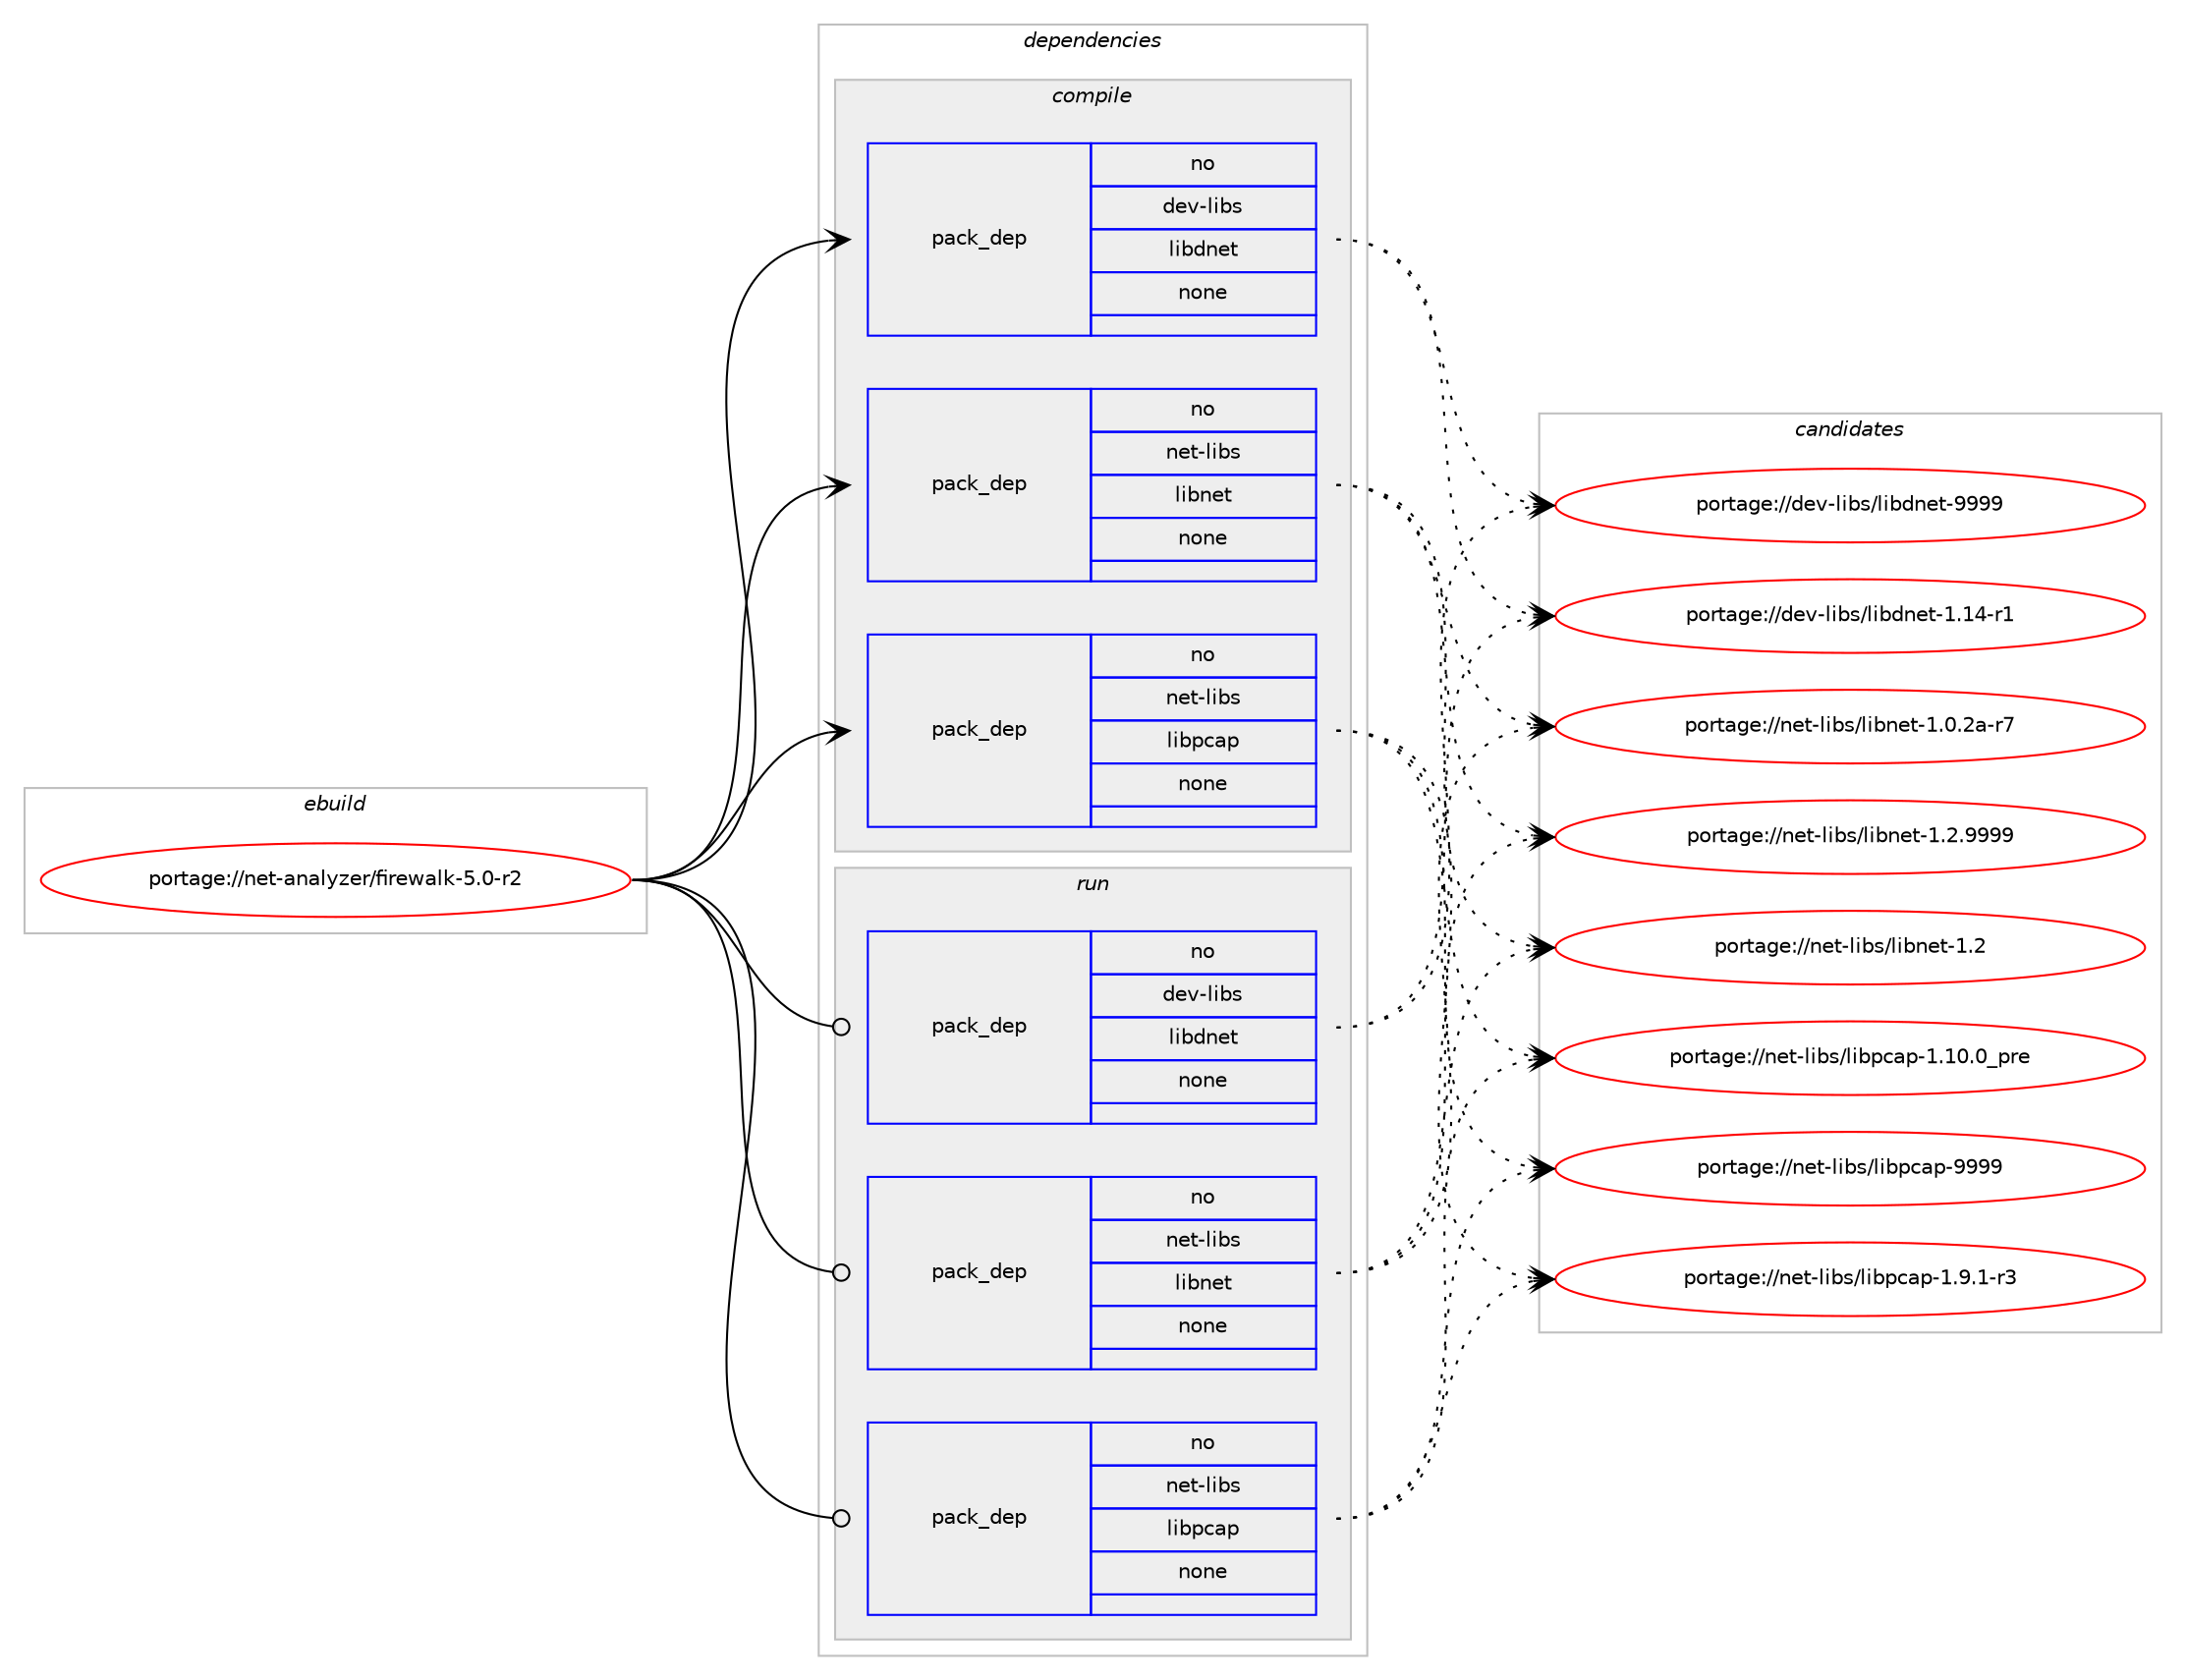 digraph prolog {

# *************
# Graph options
# *************

newrank=true;
concentrate=true;
compound=true;
graph [rankdir=LR,fontname=Helvetica,fontsize=10,ranksep=1.5];#, ranksep=2.5, nodesep=0.2];
edge  [arrowhead=vee];
node  [fontname=Helvetica,fontsize=10];

# **********
# The ebuild
# **********

subgraph cluster_leftcol {
color=gray;
rank=same;
label=<<i>ebuild</i>>;
id [label="portage://net-analyzer/firewalk-5.0-r2", color=red, width=4, href="../net-analyzer/firewalk-5.0-r2.svg"];
}

# ****************
# The dependencies
# ****************

subgraph cluster_midcol {
color=gray;
label=<<i>dependencies</i>>;
subgraph cluster_compile {
fillcolor="#eeeeee";
style=filled;
label=<<i>compile</i>>;
subgraph pack3089 {
dependency3796 [label=<<TABLE BORDER="0" CELLBORDER="1" CELLSPACING="0" CELLPADDING="4" WIDTH="220"><TR><TD ROWSPAN="6" CELLPADDING="30">pack_dep</TD></TR><TR><TD WIDTH="110">no</TD></TR><TR><TD>dev-libs</TD></TR><TR><TD>libdnet</TD></TR><TR><TD>none</TD></TR><TR><TD></TD></TR></TABLE>>, shape=none, color=blue];
}
id:e -> dependency3796:w [weight=20,style="solid",arrowhead="vee"];
subgraph pack3090 {
dependency3797 [label=<<TABLE BORDER="0" CELLBORDER="1" CELLSPACING="0" CELLPADDING="4" WIDTH="220"><TR><TD ROWSPAN="6" CELLPADDING="30">pack_dep</TD></TR><TR><TD WIDTH="110">no</TD></TR><TR><TD>net-libs</TD></TR><TR><TD>libnet</TD></TR><TR><TD>none</TD></TR><TR><TD></TD></TR></TABLE>>, shape=none, color=blue];
}
id:e -> dependency3797:w [weight=20,style="solid",arrowhead="vee"];
subgraph pack3091 {
dependency3798 [label=<<TABLE BORDER="0" CELLBORDER="1" CELLSPACING="0" CELLPADDING="4" WIDTH="220"><TR><TD ROWSPAN="6" CELLPADDING="30">pack_dep</TD></TR><TR><TD WIDTH="110">no</TD></TR><TR><TD>net-libs</TD></TR><TR><TD>libpcap</TD></TR><TR><TD>none</TD></TR><TR><TD></TD></TR></TABLE>>, shape=none, color=blue];
}
id:e -> dependency3798:w [weight=20,style="solid",arrowhead="vee"];
}
subgraph cluster_compileandrun {
fillcolor="#eeeeee";
style=filled;
label=<<i>compile and run</i>>;
}
subgraph cluster_run {
fillcolor="#eeeeee";
style=filled;
label=<<i>run</i>>;
subgraph pack3092 {
dependency3799 [label=<<TABLE BORDER="0" CELLBORDER="1" CELLSPACING="0" CELLPADDING="4" WIDTH="220"><TR><TD ROWSPAN="6" CELLPADDING="30">pack_dep</TD></TR><TR><TD WIDTH="110">no</TD></TR><TR><TD>dev-libs</TD></TR><TR><TD>libdnet</TD></TR><TR><TD>none</TD></TR><TR><TD></TD></TR></TABLE>>, shape=none, color=blue];
}
id:e -> dependency3799:w [weight=20,style="solid",arrowhead="odot"];
subgraph pack3093 {
dependency3800 [label=<<TABLE BORDER="0" CELLBORDER="1" CELLSPACING="0" CELLPADDING="4" WIDTH="220"><TR><TD ROWSPAN="6" CELLPADDING="30">pack_dep</TD></TR><TR><TD WIDTH="110">no</TD></TR><TR><TD>net-libs</TD></TR><TR><TD>libnet</TD></TR><TR><TD>none</TD></TR><TR><TD></TD></TR></TABLE>>, shape=none, color=blue];
}
id:e -> dependency3800:w [weight=20,style="solid",arrowhead="odot"];
subgraph pack3094 {
dependency3801 [label=<<TABLE BORDER="0" CELLBORDER="1" CELLSPACING="0" CELLPADDING="4" WIDTH="220"><TR><TD ROWSPAN="6" CELLPADDING="30">pack_dep</TD></TR><TR><TD WIDTH="110">no</TD></TR><TR><TD>net-libs</TD></TR><TR><TD>libpcap</TD></TR><TR><TD>none</TD></TR><TR><TD></TD></TR></TABLE>>, shape=none, color=blue];
}
id:e -> dependency3801:w [weight=20,style="solid",arrowhead="odot"];
}
}

# **************
# The candidates
# **************

subgraph cluster_choices {
rank=same;
color=gray;
label=<<i>candidates</i>>;

subgraph choice3089 {
color=black;
nodesep=1;
choice100101118451081059811547108105981001101011164557575757 [label="portage://dev-libs/libdnet-9999", color=red, width=4,href="../dev-libs/libdnet-9999.svg"];
choice1001011184510810598115471081059810011010111645494649524511449 [label="portage://dev-libs/libdnet-1.14-r1", color=red, width=4,href="../dev-libs/libdnet-1.14-r1.svg"];
dependency3796:e -> choice100101118451081059811547108105981001101011164557575757:w [style=dotted,weight="100"];
dependency3796:e -> choice1001011184510810598115471081059810011010111645494649524511449:w [style=dotted,weight="100"];
}
subgraph choice3090 {
color=black;
nodesep=1;
choice11010111645108105981154710810598110101116454946504657575757 [label="portage://net-libs/libnet-1.2.9999", color=red, width=4,href="../net-libs/libnet-1.2.9999.svg"];
choice1101011164510810598115471081059811010111645494650 [label="portage://net-libs/libnet-1.2", color=red, width=4,href="../net-libs/libnet-1.2.svg"];
choice11010111645108105981154710810598110101116454946484650974511455 [label="portage://net-libs/libnet-1.0.2a-r7", color=red, width=4,href="../net-libs/libnet-1.0.2a-r7.svg"];
dependency3797:e -> choice11010111645108105981154710810598110101116454946504657575757:w [style=dotted,weight="100"];
dependency3797:e -> choice1101011164510810598115471081059811010111645494650:w [style=dotted,weight="100"];
dependency3797:e -> choice11010111645108105981154710810598110101116454946484650974511455:w [style=dotted,weight="100"];
}
subgraph choice3091 {
color=black;
nodesep=1;
choice1101011164510810598115471081059811299971124557575757 [label="portage://net-libs/libpcap-9999", color=red, width=4,href="../net-libs/libpcap-9999.svg"];
choice1101011164510810598115471081059811299971124549465746494511451 [label="portage://net-libs/libpcap-1.9.1-r3", color=red, width=4,href="../net-libs/libpcap-1.9.1-r3.svg"];
choice1101011164510810598115471081059811299971124549464948464895112114101 [label="portage://net-libs/libpcap-1.10.0_pre", color=red, width=4,href="../net-libs/libpcap-1.10.0_pre.svg"];
dependency3798:e -> choice1101011164510810598115471081059811299971124557575757:w [style=dotted,weight="100"];
dependency3798:e -> choice1101011164510810598115471081059811299971124549465746494511451:w [style=dotted,weight="100"];
dependency3798:e -> choice1101011164510810598115471081059811299971124549464948464895112114101:w [style=dotted,weight="100"];
}
subgraph choice3092 {
color=black;
nodesep=1;
choice100101118451081059811547108105981001101011164557575757 [label="portage://dev-libs/libdnet-9999", color=red, width=4,href="../dev-libs/libdnet-9999.svg"];
choice1001011184510810598115471081059810011010111645494649524511449 [label="portage://dev-libs/libdnet-1.14-r1", color=red, width=4,href="../dev-libs/libdnet-1.14-r1.svg"];
dependency3799:e -> choice100101118451081059811547108105981001101011164557575757:w [style=dotted,weight="100"];
dependency3799:e -> choice1001011184510810598115471081059810011010111645494649524511449:w [style=dotted,weight="100"];
}
subgraph choice3093 {
color=black;
nodesep=1;
choice11010111645108105981154710810598110101116454946504657575757 [label="portage://net-libs/libnet-1.2.9999", color=red, width=4,href="../net-libs/libnet-1.2.9999.svg"];
choice1101011164510810598115471081059811010111645494650 [label="portage://net-libs/libnet-1.2", color=red, width=4,href="../net-libs/libnet-1.2.svg"];
choice11010111645108105981154710810598110101116454946484650974511455 [label="portage://net-libs/libnet-1.0.2a-r7", color=red, width=4,href="../net-libs/libnet-1.0.2a-r7.svg"];
dependency3800:e -> choice11010111645108105981154710810598110101116454946504657575757:w [style=dotted,weight="100"];
dependency3800:e -> choice1101011164510810598115471081059811010111645494650:w [style=dotted,weight="100"];
dependency3800:e -> choice11010111645108105981154710810598110101116454946484650974511455:w [style=dotted,weight="100"];
}
subgraph choice3094 {
color=black;
nodesep=1;
choice1101011164510810598115471081059811299971124557575757 [label="portage://net-libs/libpcap-9999", color=red, width=4,href="../net-libs/libpcap-9999.svg"];
choice1101011164510810598115471081059811299971124549465746494511451 [label="portage://net-libs/libpcap-1.9.1-r3", color=red, width=4,href="../net-libs/libpcap-1.9.1-r3.svg"];
choice1101011164510810598115471081059811299971124549464948464895112114101 [label="portage://net-libs/libpcap-1.10.0_pre", color=red, width=4,href="../net-libs/libpcap-1.10.0_pre.svg"];
dependency3801:e -> choice1101011164510810598115471081059811299971124557575757:w [style=dotted,weight="100"];
dependency3801:e -> choice1101011164510810598115471081059811299971124549465746494511451:w [style=dotted,weight="100"];
dependency3801:e -> choice1101011164510810598115471081059811299971124549464948464895112114101:w [style=dotted,weight="100"];
}
}

}
